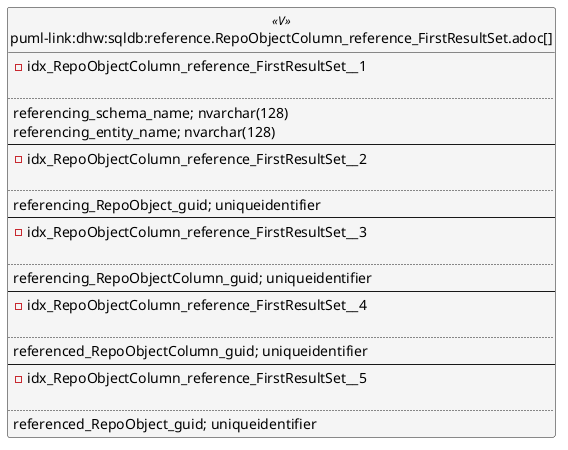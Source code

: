 @startuml
left to right direction
'top to bottom direction
hide circle
'avoide "." issues:
set namespaceSeparator none


skinparam class {
  BackgroundColor White
  BackgroundColor<<FN>> Yellow
  BackgroundColor<<FS>> Yellow
  BackgroundColor<<FT>> LightGray
  BackgroundColor<<IF>> Yellow
  BackgroundColor<<IS>> Yellow
  BackgroundColor<<P>> Aqua
  BackgroundColor<<PC>> Aqua
  BackgroundColor<<SN>> Yellow
  BackgroundColor<<SO>> SlateBlue
  BackgroundColor<<TF>> LightGray
  BackgroundColor<<TR>> Tomato
  BackgroundColor<<U>> White
  BackgroundColor<<V>> WhiteSmoke
  BackgroundColor<<X>> Aqua
  BackgroundColor<<external>> AliceBlue
}


entity "puml-link:dhw:sqldb:reference.RepoObjectColumn_reference_FirstResultSet.adoc[]" as reference.RepoObjectColumn_reference_FirstResultSet << V >> {
- idx_RepoObjectColumn_reference_FirstResultSet__1

..
referencing_schema_name; nvarchar(128)
referencing_entity_name; nvarchar(128)
--
- idx_RepoObjectColumn_reference_FirstResultSet__2

..
referencing_RepoObject_guid; uniqueidentifier
--
- idx_RepoObjectColumn_reference_FirstResultSet__3

..
referencing_RepoObjectColumn_guid; uniqueidentifier
--
- idx_RepoObjectColumn_reference_FirstResultSet__4

..
referenced_RepoObjectColumn_guid; uniqueidentifier
--
- idx_RepoObjectColumn_reference_FirstResultSet__5

..
referenced_RepoObject_guid; uniqueidentifier
}


@enduml

